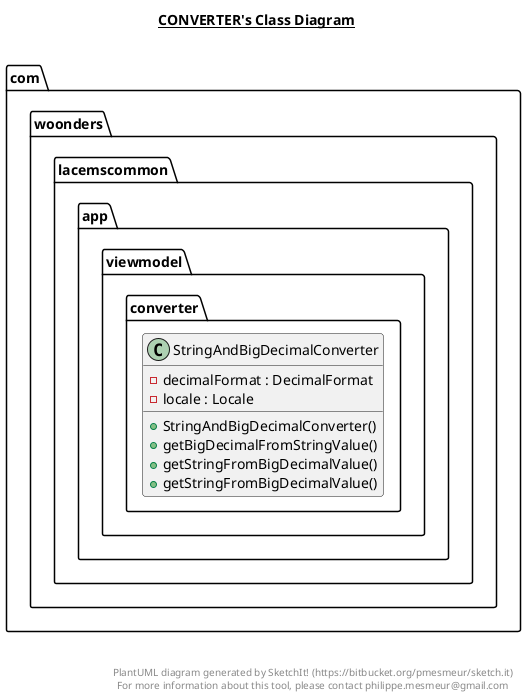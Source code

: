 @startuml

title __CONVERTER's Class Diagram__\n

  namespace com.woonders.lacemscommon {
    namespace app.viewmodel {
      namespace converter {
        class com.woonders.lacemscommon.app.viewmodel.converter.StringAndBigDecimalConverter {
            - decimalFormat : DecimalFormat
            - locale : Locale
            + StringAndBigDecimalConverter()
            + getBigDecimalFromStringValue()
            + getStringFromBigDecimalValue()
            + getStringFromBigDecimalValue()
        }
      }
    }
  }
  



right footer


PlantUML diagram generated by SketchIt! (https://bitbucket.org/pmesmeur/sketch.it)
For more information about this tool, please contact philippe.mesmeur@gmail.com
endfooter

@enduml
